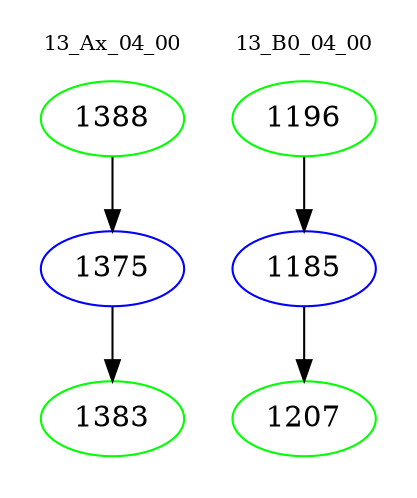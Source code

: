 digraph{
subgraph cluster_0 {
color = white
label = "13_Ax_04_00";
fontsize=10;
T0_1388 [label="1388", color="green"]
T0_1388 -> T0_1375 [color="black"]
T0_1375 [label="1375", color="blue"]
T0_1375 -> T0_1383 [color="black"]
T0_1383 [label="1383", color="green"]
}
subgraph cluster_1 {
color = white
label = "13_B0_04_00";
fontsize=10;
T1_1196 [label="1196", color="green"]
T1_1196 -> T1_1185 [color="black"]
T1_1185 [label="1185", color="blue"]
T1_1185 -> T1_1207 [color="black"]
T1_1207 [label="1207", color="green"]
}
}
